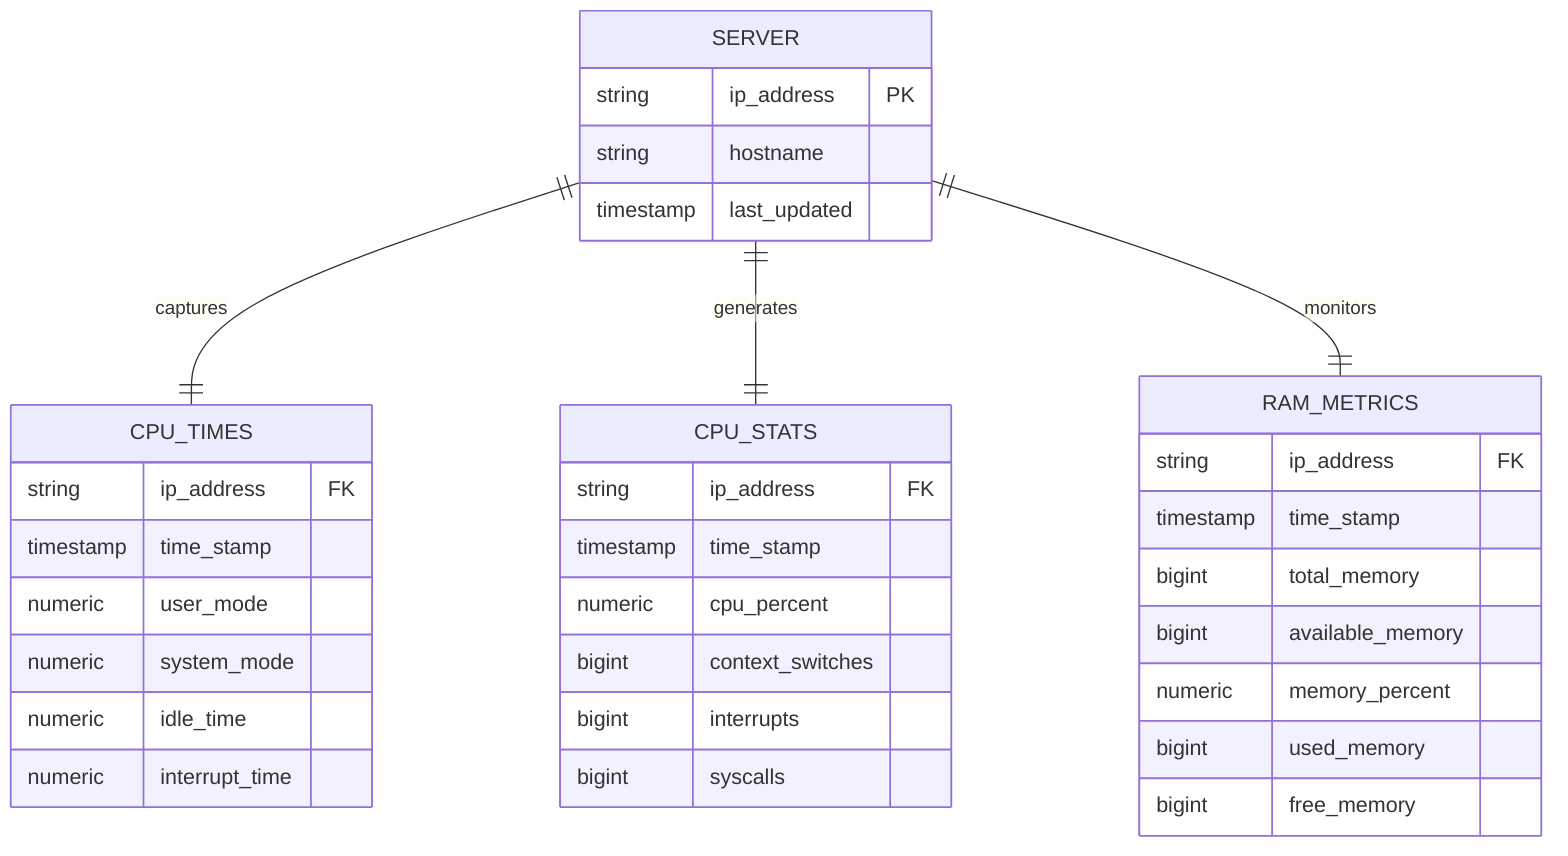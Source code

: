 erDiagram
    SERVER ||--|| CPU_TIMES : captures
    SERVER ||--|| CPU_STATS : generates
    SERVER ||--|| RAM_METRICS : monitors

    SERVER {
        string ip_address PK
        string hostname
        timestamp last_updated
    }

    CPU_TIMES {
        string ip_address FK
        timestamp time_stamp
        numeric user_mode
        numeric system_mode
        numeric idle_time
        numeric interrupt_time
    }

    CPU_STATS {
        string ip_address FK
        timestamp time_stamp
        numeric cpu_percent
        bigint context_switches
        bigint interrupts
        bigint syscalls
    }

    RAM_METRICS {
        string ip_address FK
        timestamp time_stamp
        bigint total_memory
        bigint available_memory
        numeric memory_percent
        bigint used_memory
        bigint free_memory
    }